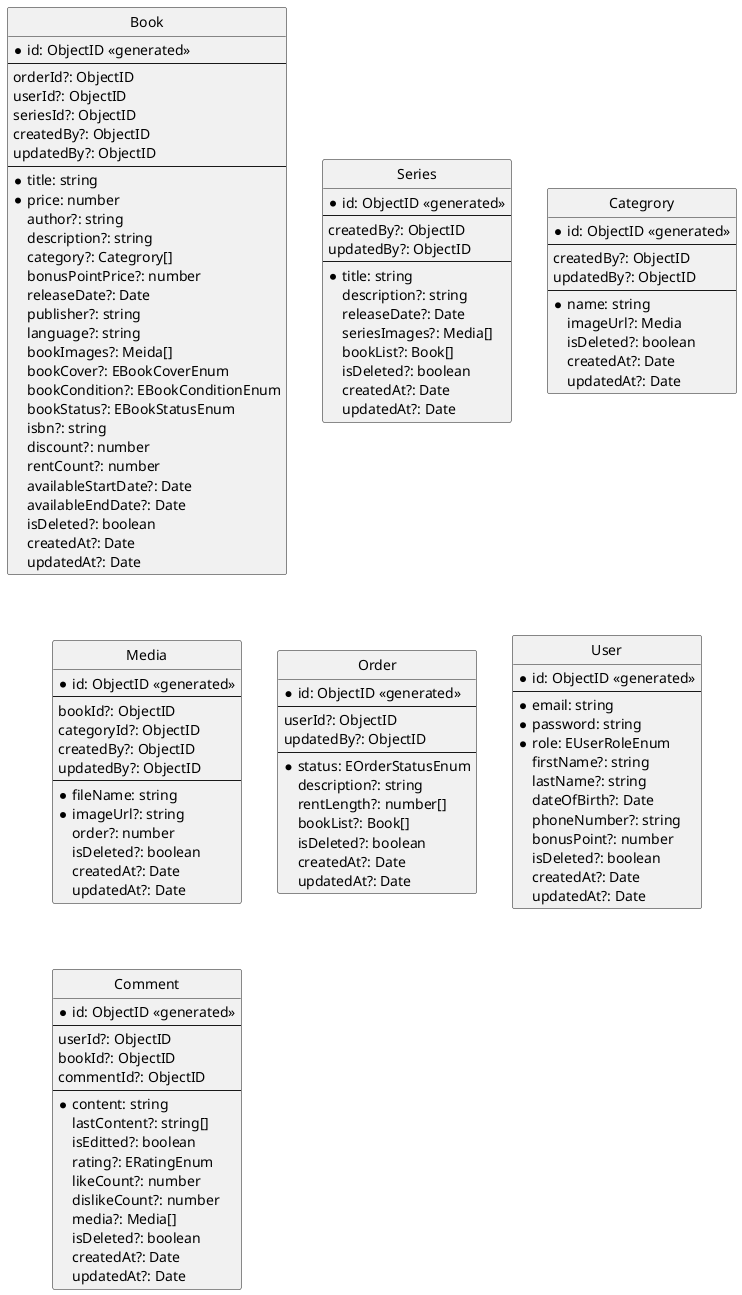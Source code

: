 @startuml BookShare Entity Relationship Diagram
hide circle
skinparam linetype ortho


entity "Book" as book {
  *id: ObjectID <<generated>>
  --
  orderId?: ObjectID
  userId?: ObjectID
  seriesId?: ObjectID
  createdBy?: ObjectID
  updatedBy?: ObjectID
  --
  *title: string
  *price: number
  author?: string
  description?: string
  category?: Categrory[]
  bonusPointPrice?: number
  releaseDate?: Date
  publisher?: string
  language?: string
  bookImages?: Meida[]
  bookCover?: EBookCoverEnum 
  ' enum EBookCoverEnum {
  '   SOFT = 'soft',
  '   HARD = 'hard',
  ' }
  bookCondition?: EBookConditionEnum
  ' enum EBookConditionEnum {
  '   NEW = 'new',
  '   OLD = 'old',
  '   DAMAGED = 'damaged',
  '   LOST = 'lost',
  ' }
  bookStatus?: EBookStatusEnum
  ' enum EBookStatusEnum {
  '   AVAILABLE = 'available',
  '   UNAVAILABLE = 'unavailable',
  '   RENTED = 'rented',
  ' }
  isbn?: string
  discount?: number
  rentCount?: number
  availableStartDate?: Date
  availableEndDate?: Date
  isDeleted?: boolean
  createdAt?: Date
  updatedAt?: Date
}

entity "Series" as series {
  *id: ObjectID <<generated>>
  --
  createdBy?: ObjectID
  updatedBy?: ObjectID
  --
  *title: string
  description?: string
  releaseDate?: Date
  seriesImages?: Media[]
  bookList?: Book[]
  isDeleted?: boolean
  createdAt?: Date
  updatedAt?: Date
}


entity "Categrory" as category {
  *id: ObjectID <<generated>>
  --
  createdBy?: ObjectID
  updatedBy?: ObjectID
  --
  *name: string
  imageUrl?: Media
  isDeleted?: boolean
  createdAt?: Date
  updatedAt?: Date
}

entity "Media" as media {
  *id: ObjectID <<generated>>
  --
  bookId?: ObjectID
  categoryId?: ObjectID
  createdBy?: ObjectID
  updatedBy?: ObjectID
  --
  *fileName: string
  *imageUrl?: string
  order?: number
  isDeleted?: boolean
  createdAt?: Date
  updatedAt?: Date
}


entity "Order" as order {
  *id: ObjectID <<generated>>
  --
  userId?: ObjectID
  updatedBy?: ObjectID
  --
  *status: EOrderStatusEnum
  ' enum EApplicantStatus {
  '   NEW = 'new',
  '   READY = 'ready',
  '   DONE = 'done',
  '   FAILED = 'failed',
  '   CANCELLED = 'cancelled',
  '   RETURNED = 'returned',
  '   REFUNDED = 'refunded',
  '   OVERDUE = 'overdue',
  ' }
  description?: string
  rentLength?: number[]
  bookList?: Book[]
  isDeleted?: boolean
  createdAt?: Date
  updatedAt?: Date
}

entity "User" as user {
  *id: ObjectID <<generated>>
  --
  *email: string
  *password: string
  *role: EUserRoleEnum
  ' enum EUserRoleEnum {
  '   ADMIN = 'admin',
  '   CUSTOMER = 'customer',
  '   STAFF = 'staff',
  ' }
  firstName?: string
  lastName?: string
  dateOfBirth?: Date
  phoneNumber?: string
  bonusPoint?: number
  isDeleted?: boolean
  createdAt?: Date
  updatedAt?: Date
}

entity "Comment" as comment {
  *id: ObjectID <<generated>>
  --
  userId?: ObjectID
  bookId?: ObjectID
  commentId?: ObjectID
  --
  *content: string
  lastContent?: string[]
  isEditted?: boolean
  rating?: ERatingEnum 
  ' ERatingEnum {
  '  ONE = 1,
  '  TWO = 2,
  '  THREE = 3,
  '  FOUR = 4,
  '  FIVE = 5, 
  ' }
  likeCount?: number
  dislikeCount?: number
  media?: Media[]
  isDeleted?: boolean
  createdAt?: Date
  updatedAt?: Date
}

@enduml